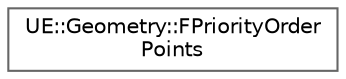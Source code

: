 digraph "Graphical Class Hierarchy"
{
 // INTERACTIVE_SVG=YES
 // LATEX_PDF_SIZE
  bgcolor="transparent";
  edge [fontname=Helvetica,fontsize=10,labelfontname=Helvetica,labelfontsize=10];
  node [fontname=Helvetica,fontsize=10,shape=box,height=0.2,width=0.4];
  rankdir="LR";
  Node0 [id="Node000000",label="UE::Geometry::FPriorityOrder\lPoints",height=0.2,width=0.4,color="grey40", fillcolor="white", style="filled",URL="$de/d71/structUE_1_1Geometry_1_1FPriorityOrderPoints.html",tooltip="Generate a \"priority ordering\" for a point set."];
}
